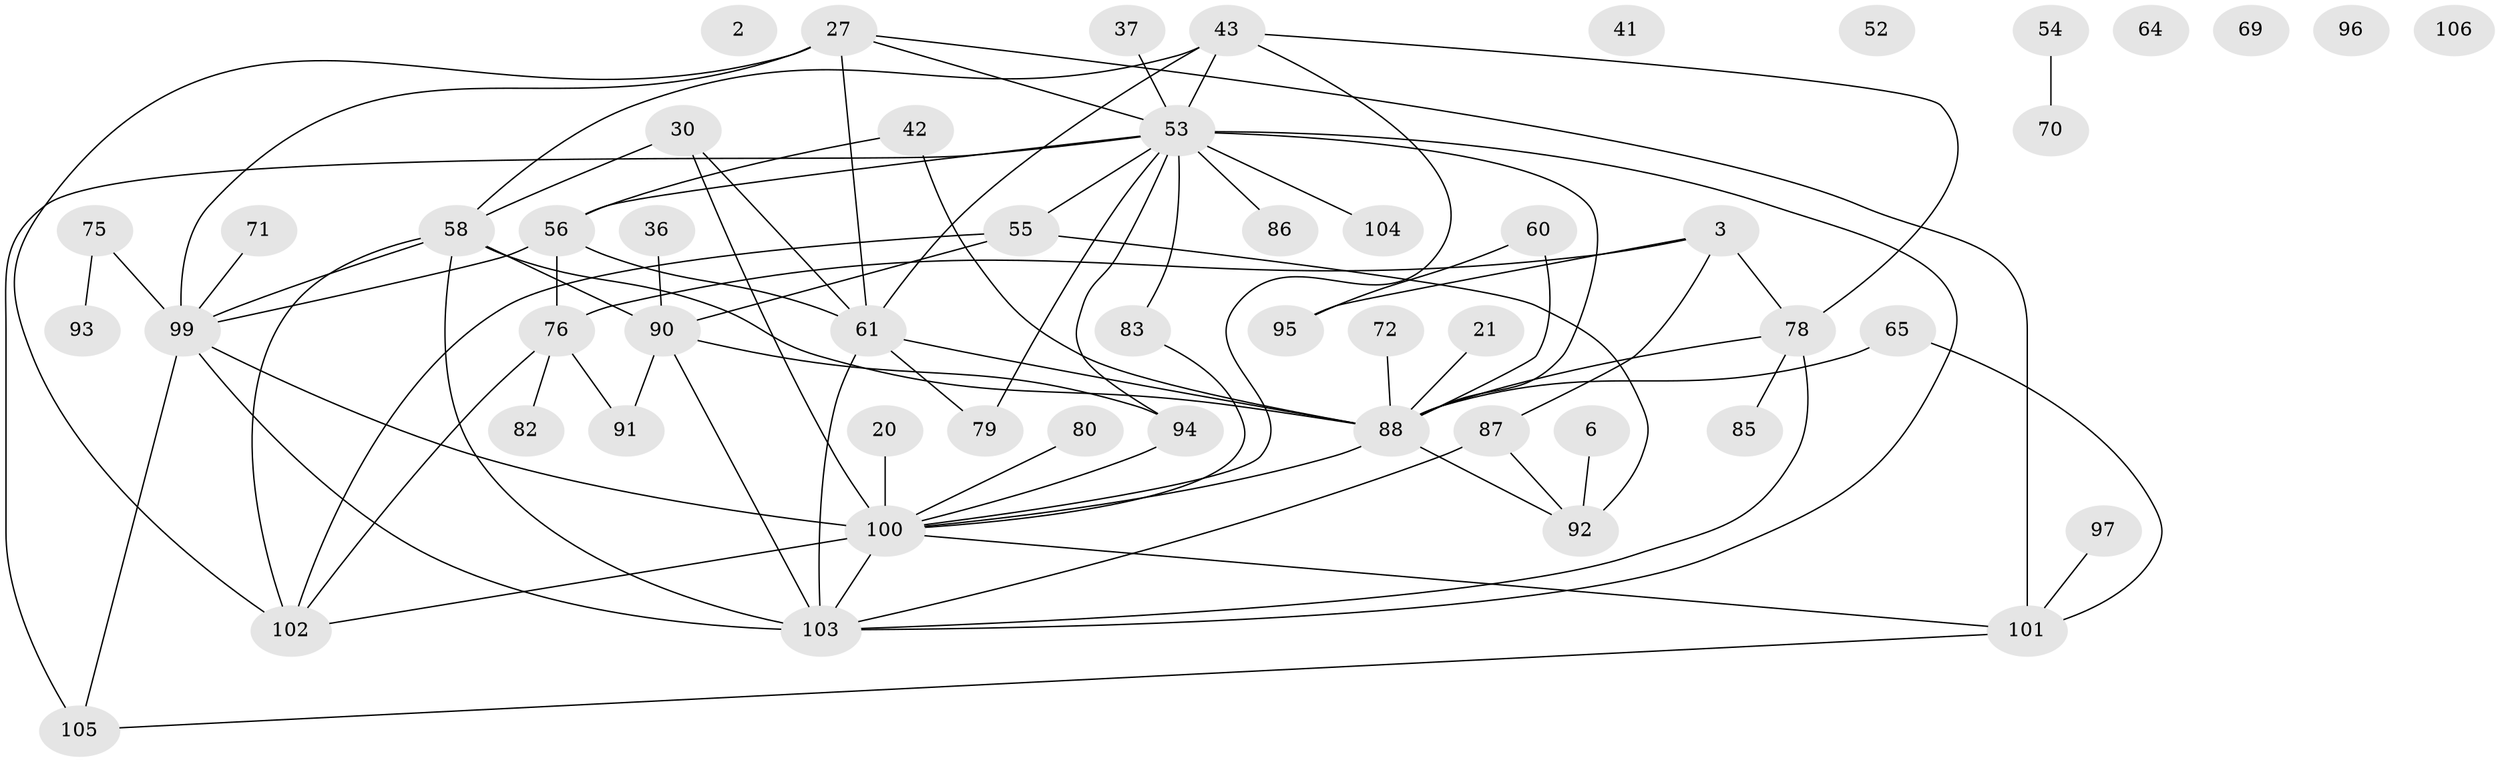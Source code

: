 // original degree distribution, {2: 0.16981132075471697, 0: 0.05660377358490566, 5: 0.11320754716981132, 1: 0.20754716981132076, 4: 0.20754716981132076, 3: 0.20754716981132076, 9: 0.009433962264150943, 7: 0.009433962264150943, 6: 0.018867924528301886}
// Generated by graph-tools (version 1.1) at 2025/40/03/09/25 04:40:47]
// undirected, 53 vertices, 81 edges
graph export_dot {
graph [start="1"]
  node [color=gray90,style=filled];
  2;
  3;
  6;
  20;
  21;
  27 [super="+14"];
  30;
  36;
  37;
  41;
  42;
  43 [super="+8"];
  52;
  53 [super="+7+25+17"];
  54;
  55;
  56 [super="+12+23"];
  58 [super="+46+38"];
  60;
  61 [super="+31"];
  64 [super="+39"];
  65;
  69;
  70;
  71;
  72;
  75;
  76 [super="+62+68+49"];
  78 [super="+19"];
  79;
  80;
  82;
  83;
  85;
  86;
  87 [super="+74"];
  88 [super="+28+51+66"];
  90 [super="+15+59"];
  91 [super="+4+18+44"];
  92 [super="+32+47"];
  93 [super="+40"];
  94 [super="+50"];
  95;
  96;
  97;
  99 [super="+34+35+63+77"];
  100 [super="+84+67"];
  101 [super="+1"];
  102 [super="+81+98"];
  103 [super="+24+48"];
  104;
  105 [super="+26"];
  106;
  3 -- 78 [weight=2];
  3 -- 95;
  3 -- 76;
  3 -- 87;
  6 -- 92;
  20 -- 100;
  21 -- 88;
  27 -- 61 [weight=2];
  27 -- 101 [weight=2];
  27 -- 102;
  27 -- 53;
  27 -- 99;
  30 -- 61;
  30 -- 58 [weight=2];
  30 -- 100;
  36 -- 90;
  37 -- 53;
  42 -- 56;
  42 -- 88;
  43 -- 78;
  43 -- 61;
  43 -- 53;
  43 -- 58;
  43 -- 100;
  53 -- 104;
  53 -- 56 [weight=2];
  53 -- 103;
  53 -- 105;
  53 -- 79;
  53 -- 83;
  53 -- 86;
  53 -- 55;
  53 -- 94;
  53 -- 88 [weight=3];
  54 -- 70;
  55 -- 92 [weight=2];
  55 -- 90;
  55 -- 102;
  56 -- 61;
  56 -- 99 [weight=2];
  56 -- 76;
  58 -- 103;
  58 -- 99;
  58 -- 90;
  58 -- 88;
  58 -- 102;
  60 -- 95;
  60 -- 88;
  61 -- 88 [weight=2];
  61 -- 79;
  61 -- 103 [weight=2];
  65 -- 88;
  65 -- 101;
  71 -- 99;
  72 -- 88;
  75 -- 93;
  75 -- 99;
  76 -- 82;
  76 -- 91;
  76 -- 102;
  78 -- 103;
  78 -- 88;
  78 -- 85;
  80 -- 100;
  83 -- 100;
  87 -- 103;
  87 -- 92;
  88 -- 100;
  88 -- 92 [weight=2];
  90 -- 103 [weight=2];
  90 -- 94 [weight=2];
  90 -- 91;
  94 -- 100;
  97 -- 101;
  99 -- 105;
  99 -- 100;
  99 -- 103;
  100 -- 101;
  100 -- 103 [weight=3];
  100 -- 102;
  101 -- 105;
}
